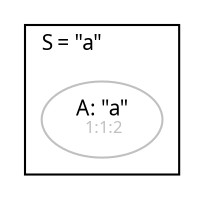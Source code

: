digraph G {
  fontname = Menlo
  fontsize = 10
      node [fontname = Menlo, fontsize = 10, color = gray]
      edge [fontname = Menlo, fontsize = 10, color = gray, arrowsize = 0.5]

  graph [ordering = out]
  subgraph GSS {
    cluster = true
    label = <↵a↵> fontcolor = green
    labeljust = l
    node [shape = box, style = rounded, height = 0]
  }
  subgraph S {
    cluster = true
    label = <S = "a">
    labeljust = l
    node [shape = ellipse, height = 0]
    A [label = <A: "a"<br/><font color="gray" point-size="8.0"> 1:1:2</font>>]
  }
}